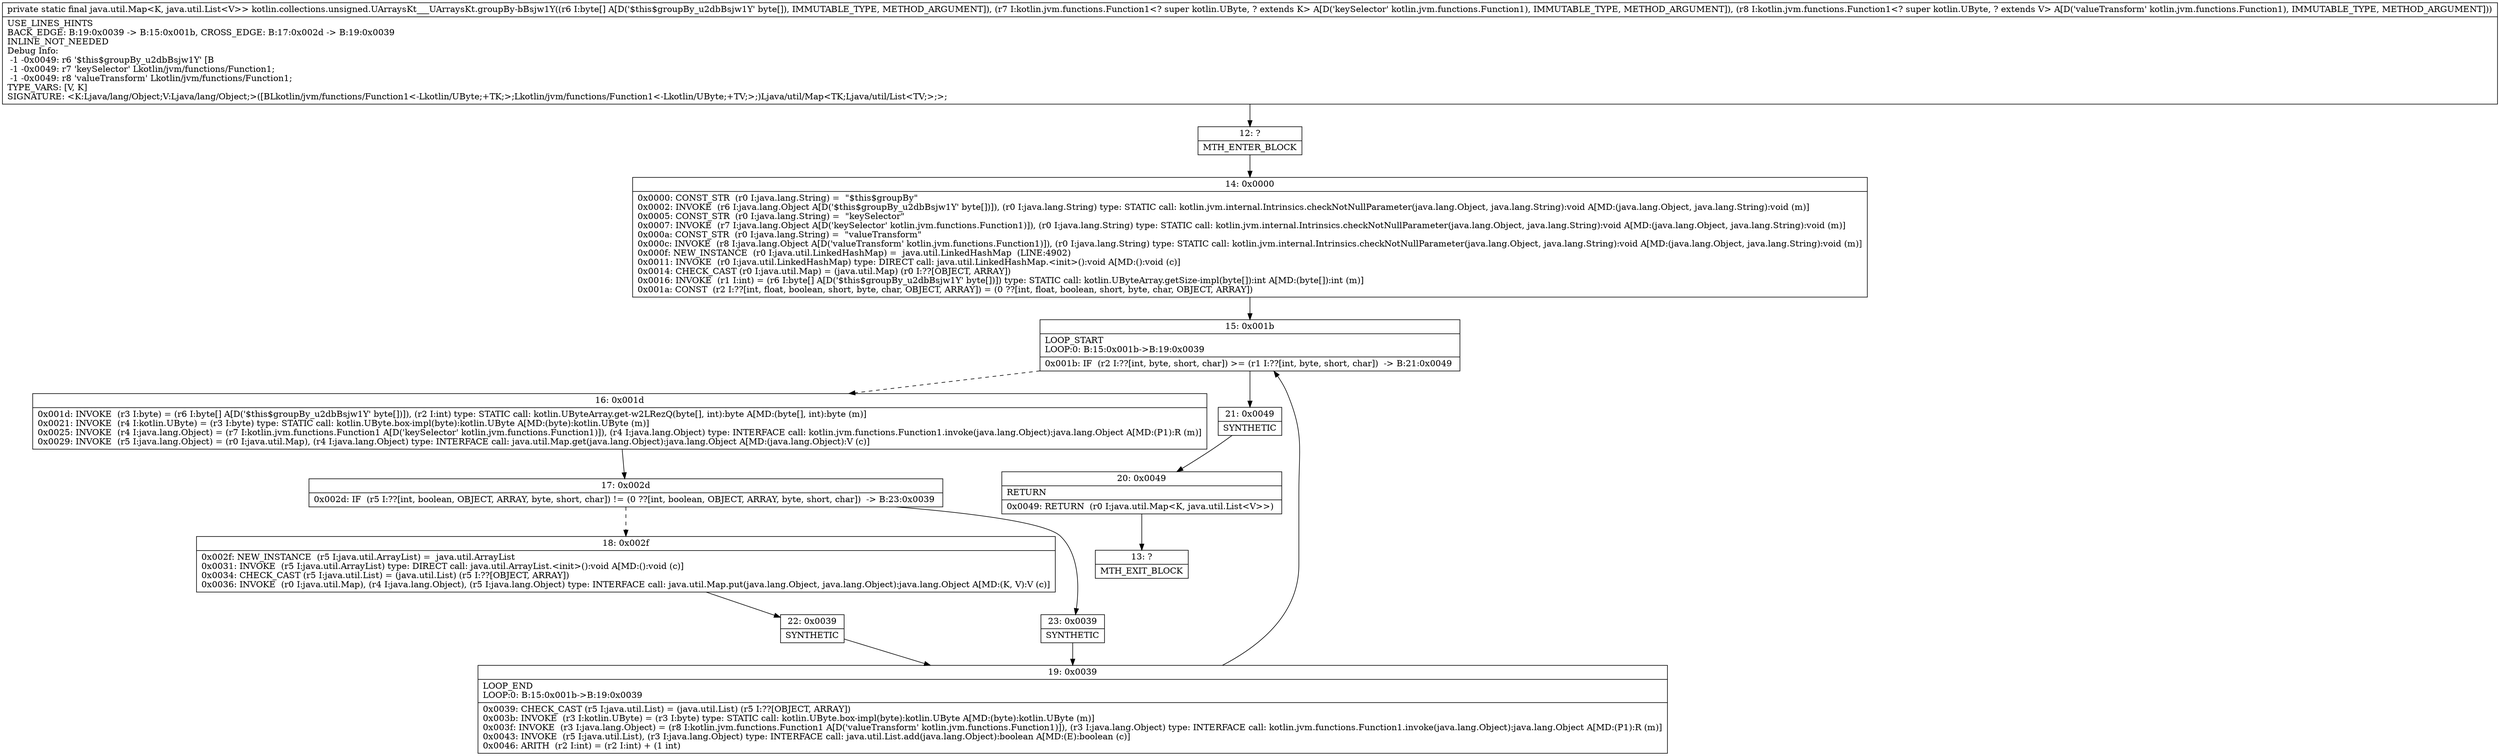 digraph "CFG forkotlin.collections.unsigned.UArraysKt___UArraysKt.groupBy\-bBsjw1Y([BLkotlin\/jvm\/functions\/Function1;Lkotlin\/jvm\/functions\/Function1;)Ljava\/util\/Map;" {
Node_12 [shape=record,label="{12\:\ ?|MTH_ENTER_BLOCK\l}"];
Node_14 [shape=record,label="{14\:\ 0x0000|0x0000: CONST_STR  (r0 I:java.lang.String) =  \"$this$groupBy\" \l0x0002: INVOKE  (r6 I:java.lang.Object A[D('$this$groupBy_u2dbBsjw1Y' byte[])]), (r0 I:java.lang.String) type: STATIC call: kotlin.jvm.internal.Intrinsics.checkNotNullParameter(java.lang.Object, java.lang.String):void A[MD:(java.lang.Object, java.lang.String):void (m)]\l0x0005: CONST_STR  (r0 I:java.lang.String) =  \"keySelector\" \l0x0007: INVOKE  (r7 I:java.lang.Object A[D('keySelector' kotlin.jvm.functions.Function1)]), (r0 I:java.lang.String) type: STATIC call: kotlin.jvm.internal.Intrinsics.checkNotNullParameter(java.lang.Object, java.lang.String):void A[MD:(java.lang.Object, java.lang.String):void (m)]\l0x000a: CONST_STR  (r0 I:java.lang.String) =  \"valueTransform\" \l0x000c: INVOKE  (r8 I:java.lang.Object A[D('valueTransform' kotlin.jvm.functions.Function1)]), (r0 I:java.lang.String) type: STATIC call: kotlin.jvm.internal.Intrinsics.checkNotNullParameter(java.lang.Object, java.lang.String):void A[MD:(java.lang.Object, java.lang.String):void (m)]\l0x000f: NEW_INSTANCE  (r0 I:java.util.LinkedHashMap) =  java.util.LinkedHashMap  (LINE:4902)\l0x0011: INVOKE  (r0 I:java.util.LinkedHashMap) type: DIRECT call: java.util.LinkedHashMap.\<init\>():void A[MD:():void (c)]\l0x0014: CHECK_CAST (r0 I:java.util.Map) = (java.util.Map) (r0 I:??[OBJECT, ARRAY]) \l0x0016: INVOKE  (r1 I:int) = (r6 I:byte[] A[D('$this$groupBy_u2dbBsjw1Y' byte[])]) type: STATIC call: kotlin.UByteArray.getSize\-impl(byte[]):int A[MD:(byte[]):int (m)]\l0x001a: CONST  (r2 I:??[int, float, boolean, short, byte, char, OBJECT, ARRAY]) = (0 ??[int, float, boolean, short, byte, char, OBJECT, ARRAY]) \l}"];
Node_15 [shape=record,label="{15\:\ 0x001b|LOOP_START\lLOOP:0: B:15:0x001b\-\>B:19:0x0039\l|0x001b: IF  (r2 I:??[int, byte, short, char]) \>= (r1 I:??[int, byte, short, char])  \-\> B:21:0x0049 \l}"];
Node_16 [shape=record,label="{16\:\ 0x001d|0x001d: INVOKE  (r3 I:byte) = (r6 I:byte[] A[D('$this$groupBy_u2dbBsjw1Y' byte[])]), (r2 I:int) type: STATIC call: kotlin.UByteArray.get\-w2LRezQ(byte[], int):byte A[MD:(byte[], int):byte (m)]\l0x0021: INVOKE  (r4 I:kotlin.UByte) = (r3 I:byte) type: STATIC call: kotlin.UByte.box\-impl(byte):kotlin.UByte A[MD:(byte):kotlin.UByte (m)]\l0x0025: INVOKE  (r4 I:java.lang.Object) = (r7 I:kotlin.jvm.functions.Function1 A[D('keySelector' kotlin.jvm.functions.Function1)]), (r4 I:java.lang.Object) type: INTERFACE call: kotlin.jvm.functions.Function1.invoke(java.lang.Object):java.lang.Object A[MD:(P1):R (m)]\l0x0029: INVOKE  (r5 I:java.lang.Object) = (r0 I:java.util.Map), (r4 I:java.lang.Object) type: INTERFACE call: java.util.Map.get(java.lang.Object):java.lang.Object A[MD:(java.lang.Object):V (c)]\l}"];
Node_17 [shape=record,label="{17\:\ 0x002d|0x002d: IF  (r5 I:??[int, boolean, OBJECT, ARRAY, byte, short, char]) != (0 ??[int, boolean, OBJECT, ARRAY, byte, short, char])  \-\> B:23:0x0039 \l}"];
Node_18 [shape=record,label="{18\:\ 0x002f|0x002f: NEW_INSTANCE  (r5 I:java.util.ArrayList) =  java.util.ArrayList \l0x0031: INVOKE  (r5 I:java.util.ArrayList) type: DIRECT call: java.util.ArrayList.\<init\>():void A[MD:():void (c)]\l0x0034: CHECK_CAST (r5 I:java.util.List) = (java.util.List) (r5 I:??[OBJECT, ARRAY]) \l0x0036: INVOKE  (r0 I:java.util.Map), (r4 I:java.lang.Object), (r5 I:java.lang.Object) type: INTERFACE call: java.util.Map.put(java.lang.Object, java.lang.Object):java.lang.Object A[MD:(K, V):V (c)]\l}"];
Node_22 [shape=record,label="{22\:\ 0x0039|SYNTHETIC\l}"];
Node_19 [shape=record,label="{19\:\ 0x0039|LOOP_END\lLOOP:0: B:15:0x001b\-\>B:19:0x0039\l|0x0039: CHECK_CAST (r5 I:java.util.List) = (java.util.List) (r5 I:??[OBJECT, ARRAY]) \l0x003b: INVOKE  (r3 I:kotlin.UByte) = (r3 I:byte) type: STATIC call: kotlin.UByte.box\-impl(byte):kotlin.UByte A[MD:(byte):kotlin.UByte (m)]\l0x003f: INVOKE  (r3 I:java.lang.Object) = (r8 I:kotlin.jvm.functions.Function1 A[D('valueTransform' kotlin.jvm.functions.Function1)]), (r3 I:java.lang.Object) type: INTERFACE call: kotlin.jvm.functions.Function1.invoke(java.lang.Object):java.lang.Object A[MD:(P1):R (m)]\l0x0043: INVOKE  (r5 I:java.util.List), (r3 I:java.lang.Object) type: INTERFACE call: java.util.List.add(java.lang.Object):boolean A[MD:(E):boolean (c)]\l0x0046: ARITH  (r2 I:int) = (r2 I:int) + (1 int) \l}"];
Node_23 [shape=record,label="{23\:\ 0x0039|SYNTHETIC\l}"];
Node_21 [shape=record,label="{21\:\ 0x0049|SYNTHETIC\l}"];
Node_20 [shape=record,label="{20\:\ 0x0049|RETURN\l|0x0049: RETURN  (r0 I:java.util.Map\<K, java.util.List\<V\>\>) \l}"];
Node_13 [shape=record,label="{13\:\ ?|MTH_EXIT_BLOCK\l}"];
MethodNode[shape=record,label="{private static final java.util.Map\<K, java.util.List\<V\>\> kotlin.collections.unsigned.UArraysKt___UArraysKt.groupBy\-bBsjw1Y((r6 I:byte[] A[D('$this$groupBy_u2dbBsjw1Y' byte[]), IMMUTABLE_TYPE, METHOD_ARGUMENT]), (r7 I:kotlin.jvm.functions.Function1\<? super kotlin.UByte, ? extends K\> A[D('keySelector' kotlin.jvm.functions.Function1), IMMUTABLE_TYPE, METHOD_ARGUMENT]), (r8 I:kotlin.jvm.functions.Function1\<? super kotlin.UByte, ? extends V\> A[D('valueTransform' kotlin.jvm.functions.Function1), IMMUTABLE_TYPE, METHOD_ARGUMENT]))  | USE_LINES_HINTS\lBACK_EDGE: B:19:0x0039 \-\> B:15:0x001b, CROSS_EDGE: B:17:0x002d \-\> B:19:0x0039\lINLINE_NOT_NEEDED\lDebug Info:\l  \-1 \-0x0049: r6 '$this$groupBy_u2dbBsjw1Y' [B\l  \-1 \-0x0049: r7 'keySelector' Lkotlin\/jvm\/functions\/Function1;\l  \-1 \-0x0049: r8 'valueTransform' Lkotlin\/jvm\/functions\/Function1;\lTYPE_VARS: [V, K]\lSIGNATURE: \<K:Ljava\/lang\/Object;V:Ljava\/lang\/Object;\>([BLkotlin\/jvm\/functions\/Function1\<\-Lkotlin\/UByte;+TK;\>;Lkotlin\/jvm\/functions\/Function1\<\-Lkotlin\/UByte;+TV;\>;)Ljava\/util\/Map\<TK;Ljava\/util\/List\<TV;\>;\>;\l}"];
MethodNode -> Node_12;Node_12 -> Node_14;
Node_14 -> Node_15;
Node_15 -> Node_16[style=dashed];
Node_15 -> Node_21;
Node_16 -> Node_17;
Node_17 -> Node_18[style=dashed];
Node_17 -> Node_23;
Node_18 -> Node_22;
Node_22 -> Node_19;
Node_19 -> Node_15;
Node_23 -> Node_19;
Node_21 -> Node_20;
Node_20 -> Node_13;
}

